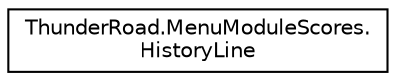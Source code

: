 digraph "Graphical Class Hierarchy"
{
 // LATEX_PDF_SIZE
  edge [fontname="Helvetica",fontsize="10",labelfontname="Helvetica",labelfontsize="10"];
  node [fontname="Helvetica",fontsize="10",shape=record];
  rankdir="LR";
  Node0 [label="ThunderRoad.MenuModuleScores.\lHistoryLine",height=0.2,width=0.4,color="black", fillcolor="white", style="filled",URL="$class_thunder_road_1_1_menu_module_scores_1_1_history_line.html",tooltip="Class HistoryLine."];
}
